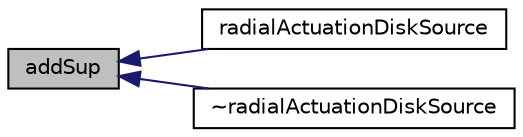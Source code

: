 digraph "addSup"
{
  bgcolor="transparent";
  edge [fontname="Helvetica",fontsize="10",labelfontname="Helvetica",labelfontsize="10"];
  node [fontname="Helvetica",fontsize="10",shape=record];
  rankdir="LR";
  Node1 [label="addSup",height=0.2,width=0.4,color="black", fillcolor="grey75", style="filled", fontcolor="black"];
  Node1 -> Node2 [dir="back",color="midnightblue",fontsize="10",style="solid",fontname="Helvetica"];
  Node2 [label="radialActuationDiskSource",height=0.2,width=0.4,color="black",URL="$a02103.html#a0a643acaa0b1c84ea651f4a11e659d7b",tooltip="Construct from components. "];
  Node1 -> Node3 [dir="back",color="midnightblue",fontsize="10",style="solid",fontname="Helvetica"];
  Node3 [label="~radialActuationDiskSource",height=0.2,width=0.4,color="black",URL="$a02103.html#ab89babd15acd903bd929b3a3909efb61",tooltip="Destructor. "];
}
